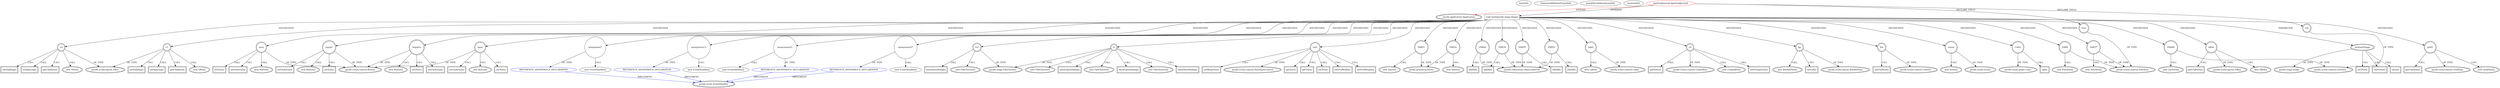 digraph {
baseInfo[graphId=3414,category="extension_graph",isAnonymous=false,possibleRelation=true]
frameworkRelatedTypesInfo[0="javafx.application.Application"]
possibleCollaborationsInfo[0="3414~OVERRIDING_METHOD_DECLARATION-INSTANTIATION-~javafx.application.Application ~javafx.event.EventHandler ~false~true"]
locationInfo[projectName="jwhistine-cs246",filePath="/jwhistine-cs246/cs246-master/src/spiritualjournal/SpiritualJournal.java",contextSignature="SpiritualJournal",graphId="3414"]
0[label="spiritualjournal.SpiritualJournal",vertexType="ROOT_CLIENT_CLASS_DECLARATION",isFrameworkType=false,color=red]
1[label="javafx.application.Application",vertexType="FRAMEWORK_CLASS_TYPE",isFrameworkType=true,peripheries=2]
2[label="list",vertexType="FIELD_DECLARATION",isFrameworkType=true,peripheries=2,shape=circle]
3[label="javafx.scene.control.ListView",vertexType="FRAMEWORK_CLASS_TYPE",isFrameworkType=true,peripheries=2]
4[label="text",vertexType="FIELD_DECLARATION",isFrameworkType=true,peripheries=2,shape=circle]
5[label="javafx.scene.control.TextArea",vertexType="FRAMEWORK_CLASS_TYPE",isFrameworkType=true,peripheries=2]
6[label="void start(javafx.stage.Stage)",vertexType="OVERRIDING_METHOD_DECLARATION",isFrameworkType=false,shape=box]
7[label="primaryStage",vertexType="PARAMETER_DECLARATION",isFrameworkType=true,peripheries=2]
8[label="javafx.stage.Stage",vertexType="FRAMEWORK_CLASS_TYPE",isFrameworkType=true,peripheries=2]
10[label="VAR0",vertexType="VARIABLE_EXPRESION",isFrameworkType=true,peripheries=2,shape=circle]
9[label="new TextArea()",vertexType="CONSTRUCTOR_CALL",isFrameworkType=true,peripheries=2]
13[label="hBox",vertexType="VARIABLE_EXPRESION",isFrameworkType=true,peripheries=2,shape=circle]
14[label="javafx.scene.layout.HBox",vertexType="FRAMEWORK_CLASS_TYPE",isFrameworkType=true,peripheries=2]
12[label="new HBox()",vertexType="CONSTRUCTOR_CALL",isFrameworkType=true,peripheries=2]
16[label="grid1",vertexType="VARIABLE_EXPRESION",isFrameworkType=true,peripheries=2,shape=circle]
17[label="javafx.scene.layout.GridPane",vertexType="FRAMEWORK_CLASS_TYPE",isFrameworkType=true,peripheries=2]
15[label="new GridPane()",vertexType="CONSTRUCTOR_CALL",isFrameworkType=true,peripheries=2]
19[label="v1",vertexType="VARIABLE_EXPRESION",isFrameworkType=true,peripheries=2,shape=circle]
20[label="javafx.scene.layout.VBox",vertexType="FRAMEWORK_CLASS_TYPE",isFrameworkType=true,peripheries=2]
18[label="new VBox()",vertexType="CONSTRUCTOR_CALL",isFrameworkType=true,peripheries=2]
22[label="open",vertexType="VARIABLE_EXPRESION",isFrameworkType=true,peripheries=2,shape=circle]
23[label="javafx.scene.control.Button",vertexType="FRAMEWORK_CLASS_TYPE",isFrameworkType=true,peripheries=2]
21[label="new Button()",vertexType="CONSTRUCTOR_CALL",isFrameworkType=true,peripheries=2]
25[label="setText()",vertexType="INSIDE_CALL",isFrameworkType=true,peripheries=2,shape=box]
27[label="setOnAction()",vertexType="INSIDE_CALL",isFrameworkType=true,peripheries=2,shape=box]
29[label="anonymous7",vertexType="VARIABLE_EXPRESION",isFrameworkType=false,shape=circle]
30[label="REFERENCE_ANONYMOUS_DECLARATION",vertexType="REFERENCE_ANONYMOUS_DECLARATION",isFrameworkType=false,color=blue]
31[label="javafx.event.EventHandler",vertexType="FRAMEWORK_INTERFACE_TYPE",isFrameworkType=true,peripheries=2]
28[label="new EventHandler()",vertexType="CONSTRUCTOR_CALL",isFrameworkType=false]
33[label="fc",vertexType="VARIABLE_EXPRESION",isFrameworkType=true,peripheries=2,shape=circle]
34[label="javafx.stage.FileChooser",vertexType="FRAMEWORK_CLASS_TYPE",isFrameworkType=true,peripheries=2]
32[label="new FileChooser()",vertexType="CONSTRUCTOR_CALL",isFrameworkType=true,peripheries=2]
36[label="showOpenDialog()",vertexType="INSIDE_CALL",isFrameworkType=true,peripheries=2,shape=box]
38[label="save",vertexType="VARIABLE_EXPRESION",isFrameworkType=true,peripheries=2,shape=circle]
37[label="new Button()",vertexType="CONSTRUCTOR_CALL",isFrameworkType=true,peripheries=2]
41[label="setText()",vertexType="INSIDE_CALL",isFrameworkType=true,peripheries=2,shape=box]
43[label="setOnAction()",vertexType="INSIDE_CALL",isFrameworkType=true,peripheries=2,shape=box]
45[label="anonymous13",vertexType="VARIABLE_EXPRESION",isFrameworkType=false,shape=circle]
46[label="REFERENCE_ANONYMOUS_DECLARATION",vertexType="REFERENCE_ANONYMOUS_DECLARATION",isFrameworkType=false,color=blue]
44[label="new EventHandler()",vertexType="CONSTRUCTOR_CALL",isFrameworkType=false]
49[label="fc2",vertexType="VARIABLE_EXPRESION",isFrameworkType=true,peripheries=2,shape=circle]
48[label="new FileChooser()",vertexType="CONSTRUCTOR_CALL",isFrameworkType=true,peripheries=2]
52[label="showSaveDialog()",vertexType="INSIDE_CALL",isFrameworkType=true,peripheries=2,shape=box]
53[label="text",vertexType="VARIABLE_EXPRESION",isFrameworkType=true,peripheries=2,shape=circle]
55[label="javafx.scene.control.TextInputControl",vertexType="FRAMEWORK_CLASS_TYPE",isFrameworkType=true,peripheries=2]
54[label="getText()",vertexType="INSIDE_CALL",isFrameworkType=true,peripheries=2,shape=box]
57[label="getText()",vertexType="INSIDE_CALL",isFrameworkType=true,peripheries=2,shape=box]
59[label="export",vertexType="VARIABLE_EXPRESION",isFrameworkType=true,peripheries=2,shape=circle]
58[label="new Button()",vertexType="CONSTRUCTOR_CALL",isFrameworkType=true,peripheries=2]
62[label="setText()",vertexType="INSIDE_CALL",isFrameworkType=true,peripheries=2,shape=box]
64[label="setOnAction()",vertexType="INSIDE_CALL",isFrameworkType=true,peripheries=2,shape=box]
66[label="anonymous21",vertexType="VARIABLE_EXPRESION",isFrameworkType=false,shape=circle]
67[label="REFERENCE_ANONYMOUS_DECLARATION",vertexType="REFERENCE_ANONYMOUS_DECLARATION",isFrameworkType=false,color=blue]
65[label="new EventHandler()",vertexType="CONSTRUCTOR_CALL",isFrameworkType=false]
69[label="new FileChooser()",vertexType="CONSTRUCTOR_CALL",isFrameworkType=true,peripheries=2]
72[label="showSaveDialog()",vertexType="INSIDE_CALL",isFrameworkType=true,peripheries=2,shape=box]
74[label="imports",vertexType="VARIABLE_EXPRESION",isFrameworkType=true,peripheries=2,shape=circle]
73[label="new Button()",vertexType="CONSTRUCTOR_CALL",isFrameworkType=true,peripheries=2]
77[label="setText()",vertexType="INSIDE_CALL",isFrameworkType=true,peripheries=2,shape=box]
79[label="setOnAction()",vertexType="INSIDE_CALL",isFrameworkType=true,peripheries=2,shape=box]
81[label="anonymous27",vertexType="VARIABLE_EXPRESION",isFrameworkType=false,shape=circle]
82[label="REFERENCE_ANONYMOUS_DECLARATION",vertexType="REFERENCE_ANONYMOUS_DECLARATION",isFrameworkType=false,color=blue]
80[label="new EventHandler()",vertexType="CONSTRUCTOR_CALL",isFrameworkType=false]
84[label="new FileChooser()",vertexType="CONSTRUCTOR_CALL",isFrameworkType=true,peripheries=2]
87[label="showOpenDialog()",vertexType="INSIDE_CALL",isFrameworkType=true,peripheries=2,shape=box]
89[label="setText()",vertexType="INSIDE_CALL",isFrameworkType=true,peripheries=2,shape=box]
91[label="setPadding()",vertexType="INSIDE_CALL",isFrameworkType=true,peripheries=2,shape=box]
93[label="VAR32",vertexType="VARIABLE_EXPRESION",isFrameworkType=true,peripheries=2,shape=circle]
94[label="javafx.geometry.Insets",vertexType="FRAMEWORK_CLASS_TYPE",isFrameworkType=true,peripheries=2]
92[label="new Insets()",vertexType="CONSTRUCTOR_CALL",isFrameworkType=true,peripheries=2]
96[label="setSpacing()",vertexType="INSIDE_CALL",isFrameworkType=true,peripheries=2,shape=box]
97[label="VAR34",vertexType="VARIABLE_EXPRESION",isFrameworkType=true,peripheries=2,shape=circle]
99[label="javafx.collections.ObservableList",vertexType="FRAMEWORK_INTERFACE_TYPE",isFrameworkType=true,peripheries=2]
98[label="addAll()",vertexType="INSIDE_CALL",isFrameworkType=true,peripheries=2,shape=box]
101[label="getChildren()",vertexType="INSIDE_CALL",isFrameworkType=true,peripheries=2,shape=box]
103[label="v2",vertexType="VARIABLE_EXPRESION",isFrameworkType=true,peripheries=2,shape=circle]
102[label="new VBox()",vertexType="CONSTRUCTOR_CALL",isFrameworkType=true,peripheries=2]
106[label="VAR37",vertexType="VARIABLE_EXPRESION",isFrameworkType=true,peripheries=2,shape=circle]
105[label="new TextArea()",vertexType="CONSTRUCTOR_CALL",isFrameworkType=true,peripheries=2]
109[label="setPrefWidth()",vertexType="INSIDE_CALL",isFrameworkType=true,peripheries=2,shape=box]
111[label="setPrefHeight()",vertexType="INSIDE_CALL",isFrameworkType=true,peripheries=2,shape=box]
113[label="setWrapText()",vertexType="INSIDE_CALL",isFrameworkType=true,peripheries=2,shape=box]
115[label="label",vertexType="VARIABLE_EXPRESION",isFrameworkType=true,peripheries=2,shape=circle]
116[label="javafx.scene.control.Label",vertexType="FRAMEWORK_CLASS_TYPE",isFrameworkType=true,peripheries=2]
114[label="new Label()",vertexType="CONSTRUCTOR_CALL",isFrameworkType=true,peripheries=2]
118[label="cb",vertexType="VARIABLE_EXPRESION",isFrameworkType=true,peripheries=2,shape=circle]
119[label="javafx.scene.control.ComboBox",vertexType="FRAMEWORK_CLASS_TYPE",isFrameworkType=true,peripheries=2]
117[label="new ComboBox()",vertexType="CONSTRUCTOR_CALL",isFrameworkType=true,peripheries=2]
121[label="setPromptText()",vertexType="INSIDE_CALL",isFrameworkType=true,peripheries=2,shape=box]
122[label="VAR44",vertexType="VARIABLE_EXPRESION",isFrameworkType=true,peripheries=2,shape=circle]
123[label="addAll()",vertexType="INSIDE_CALL",isFrameworkType=true,peripheries=2,shape=box]
126[label="getItems()",vertexType="INSIDE_CALL",isFrameworkType=true,peripheries=2,shape=box]
128[label="bp",vertexType="VARIABLE_EXPRESION",isFrameworkType=true,peripheries=2,shape=circle]
129[label="javafx.scene.layout.BorderPane",vertexType="FRAMEWORK_CLASS_TYPE",isFrameworkType=true,peripheries=2]
127[label="new BorderPane()",vertexType="CONSTRUCTOR_CALL",isFrameworkType=true,peripheries=2]
131[label="setLeft()",vertexType="INSIDE_CALL",isFrameworkType=true,peripheries=2,shape=box]
133[label="VAR48",vertexType="VARIABLE_EXPRESION",isFrameworkType=true,peripheries=2,shape=circle]
132[label="new ListView()",vertexType="CONSTRUCTOR_CALL",isFrameworkType=true,peripheries=2]
135[label="list",vertexType="VARIABLE_EXPRESION",isFrameworkType=true,peripheries=2,shape=circle]
137[label="javafx.scene.control.Control",vertexType="FRAMEWORK_CLASS_TYPE",isFrameworkType=true,peripheries=2]
136[label="setPrefSize()",vertexType="INSIDE_CALL",isFrameworkType=true,peripheries=2,shape=box]
139[label="setPadding()",vertexType="INSIDE_CALL",isFrameworkType=true,peripheries=2,shape=box]
141[label="VAR51",vertexType="VARIABLE_EXPRESION",isFrameworkType=true,peripheries=2,shape=circle]
140[label="new Insets()",vertexType="CONSTRUCTOR_CALL",isFrameworkType=true,peripheries=2]
144[label="setSpacing()",vertexType="INSIDE_CALL",isFrameworkType=true,peripheries=2,shape=box]
145[label="VAR53",vertexType="VARIABLE_EXPRESION",isFrameworkType=true,peripheries=2,shape=circle]
146[label="addAll()",vertexType="INSIDE_CALL",isFrameworkType=true,peripheries=2,shape=box]
149[label="getChildren()",vertexType="INSIDE_CALL",isFrameworkType=true,peripheries=2,shape=box]
150[label="VAR55",vertexType="VARIABLE_EXPRESION",isFrameworkType=true,peripheries=2,shape=circle]
151[label="addAll()",vertexType="INSIDE_CALL",isFrameworkType=true,peripheries=2,shape=box]
154[label="getChildren()",vertexType="INSIDE_CALL",isFrameworkType=true,peripheries=2,shape=box]
156[label="getChildren()",vertexType="INSIDE_CALL",isFrameworkType=true,peripheries=2,shape=box]
158[label="scene",vertexType="VARIABLE_EXPRESION",isFrameworkType=true,peripheries=2,shape=circle]
159[label="javafx.scene.Scene",vertexType="FRAMEWORK_CLASS_TYPE",isFrameworkType=true,peripheries=2]
157[label="new Scene()",vertexType="CONSTRUCTOR_CALL",isFrameworkType=true,peripheries=2]
160[label="Color",vertexType="VARIABLE_EXPRESION",isFrameworkType=true,peripheries=2,shape=circle]
162[label="javafx.scene.paint.Color",vertexType="FRAMEWORK_CLASS_TYPE",isFrameworkType=true,peripheries=2]
161[label="rgb()",vertexType="INSIDE_CALL",isFrameworkType=true,peripheries=2,shape=box]
164[label="setTitle()",vertexType="INSIDE_CALL",isFrameworkType=true,peripheries=2,shape=box]
166[label="setScene()",vertexType="INSIDE_CALL",isFrameworkType=true,peripheries=2,shape=box]
168[label="show()",vertexType="INSIDE_CALL",isFrameworkType=true,peripheries=2,shape=box]
0->1[label="EXTEND",color=red]
0->2[label="DECLARE_FIELD"]
2->3[label="OF_TYPE"]
0->4[label="DECLARE_FIELD"]
4->5[label="OF_TYPE"]
0->6[label="OVERRIDE"]
7->8[label="OF_TYPE"]
6->7[label="PARAMETER"]
6->10[label="INSTANTIATE"]
10->5[label="OF_TYPE"]
10->9[label="CALL"]
6->13[label="INSTANTIATE"]
13->14[label="OF_TYPE"]
13->12[label="CALL"]
6->16[label="INSTANTIATE"]
16->17[label="OF_TYPE"]
16->15[label="CALL"]
6->19[label="INSTANTIATE"]
19->20[label="OF_TYPE"]
19->18[label="CALL"]
6->22[label="INSTANTIATE"]
22->23[label="OF_TYPE"]
22->21[label="CALL"]
22->25[label="CALL"]
22->27[label="CALL"]
6->29[label="INSTANTIATE"]
30->31[label="IMPLEMENT",color=blue]
29->30[label="OF_TYPE"]
29->28[label="CALL"]
6->33[label="INSTANTIATE"]
33->34[label="OF_TYPE"]
33->32[label="CALL"]
33->36[label="CALL"]
6->38[label="INSTANTIATE"]
38->23[label="OF_TYPE"]
38->37[label="CALL"]
38->41[label="CALL"]
38->43[label="CALL"]
6->45[label="INSTANTIATE"]
46->31[label="IMPLEMENT",color=blue]
45->46[label="OF_TYPE"]
45->44[label="CALL"]
6->49[label="INSTANTIATE"]
49->34[label="OF_TYPE"]
49->48[label="CALL"]
49->52[label="CALL"]
6->53[label="INSTANTIATE"]
53->55[label="OF_TYPE"]
53->54[label="CALL"]
53->57[label="CALL"]
6->59[label="INSTANTIATE"]
59->23[label="OF_TYPE"]
59->58[label="CALL"]
59->62[label="CALL"]
59->64[label="CALL"]
6->66[label="INSTANTIATE"]
67->31[label="IMPLEMENT",color=blue]
66->67[label="OF_TYPE"]
66->65[label="CALL"]
33->69[label="CALL"]
33->72[label="CALL"]
6->74[label="INSTANTIATE"]
74->23[label="OF_TYPE"]
74->73[label="CALL"]
74->77[label="CALL"]
74->79[label="CALL"]
6->81[label="INSTANTIATE"]
82->31[label="IMPLEMENT",color=blue]
81->82[label="OF_TYPE"]
81->80[label="CALL"]
33->84[label="CALL"]
33->87[label="CALL"]
53->89[label="CALL"]
19->91[label="CALL"]
6->93[label="INSTANTIATE"]
93->94[label="OF_TYPE"]
93->92[label="CALL"]
19->96[label="CALL"]
6->97[label="INSTANTIATE"]
97->99[label="OF_TYPE"]
97->98[label="CALL"]
19->101[label="CALL"]
6->103[label="INSTANTIATE"]
103->20[label="OF_TYPE"]
103->102[label="CALL"]
6->106[label="INSTANTIATE"]
106->5[label="OF_TYPE"]
106->105[label="CALL"]
53->109[label="CALL"]
53->111[label="CALL"]
53->113[label="CALL"]
6->115[label="INSTANTIATE"]
115->116[label="OF_TYPE"]
115->114[label="CALL"]
6->118[label="INSTANTIATE"]
118->119[label="OF_TYPE"]
118->117[label="CALL"]
118->121[label="CALL"]
6->122[label="INSTANTIATE"]
122->99[label="OF_TYPE"]
122->123[label="CALL"]
118->126[label="CALL"]
6->128[label="INSTANTIATE"]
128->129[label="OF_TYPE"]
128->127[label="CALL"]
128->131[label="CALL"]
6->133[label="INSTANTIATE"]
133->3[label="OF_TYPE"]
133->132[label="CALL"]
6->135[label="INSTANTIATE"]
135->137[label="OF_TYPE"]
135->136[label="CALL"]
103->139[label="CALL"]
6->141[label="INSTANTIATE"]
141->94[label="OF_TYPE"]
141->140[label="CALL"]
103->144[label="CALL"]
6->145[label="INSTANTIATE"]
145->99[label="OF_TYPE"]
145->146[label="CALL"]
103->149[label="CALL"]
6->150[label="INSTANTIATE"]
150->99[label="OF_TYPE"]
150->151[label="CALL"]
13->154[label="CALL"]
16->156[label="CALL"]
6->158[label="INSTANTIATE"]
158->159[label="OF_TYPE"]
158->157[label="CALL"]
6->160[label="INSTANTIATE"]
160->162[label="OF_TYPE"]
160->161[label="CALL"]
7->164[label="CALL"]
7->166[label="CALL"]
7->168[label="CALL"]
}
